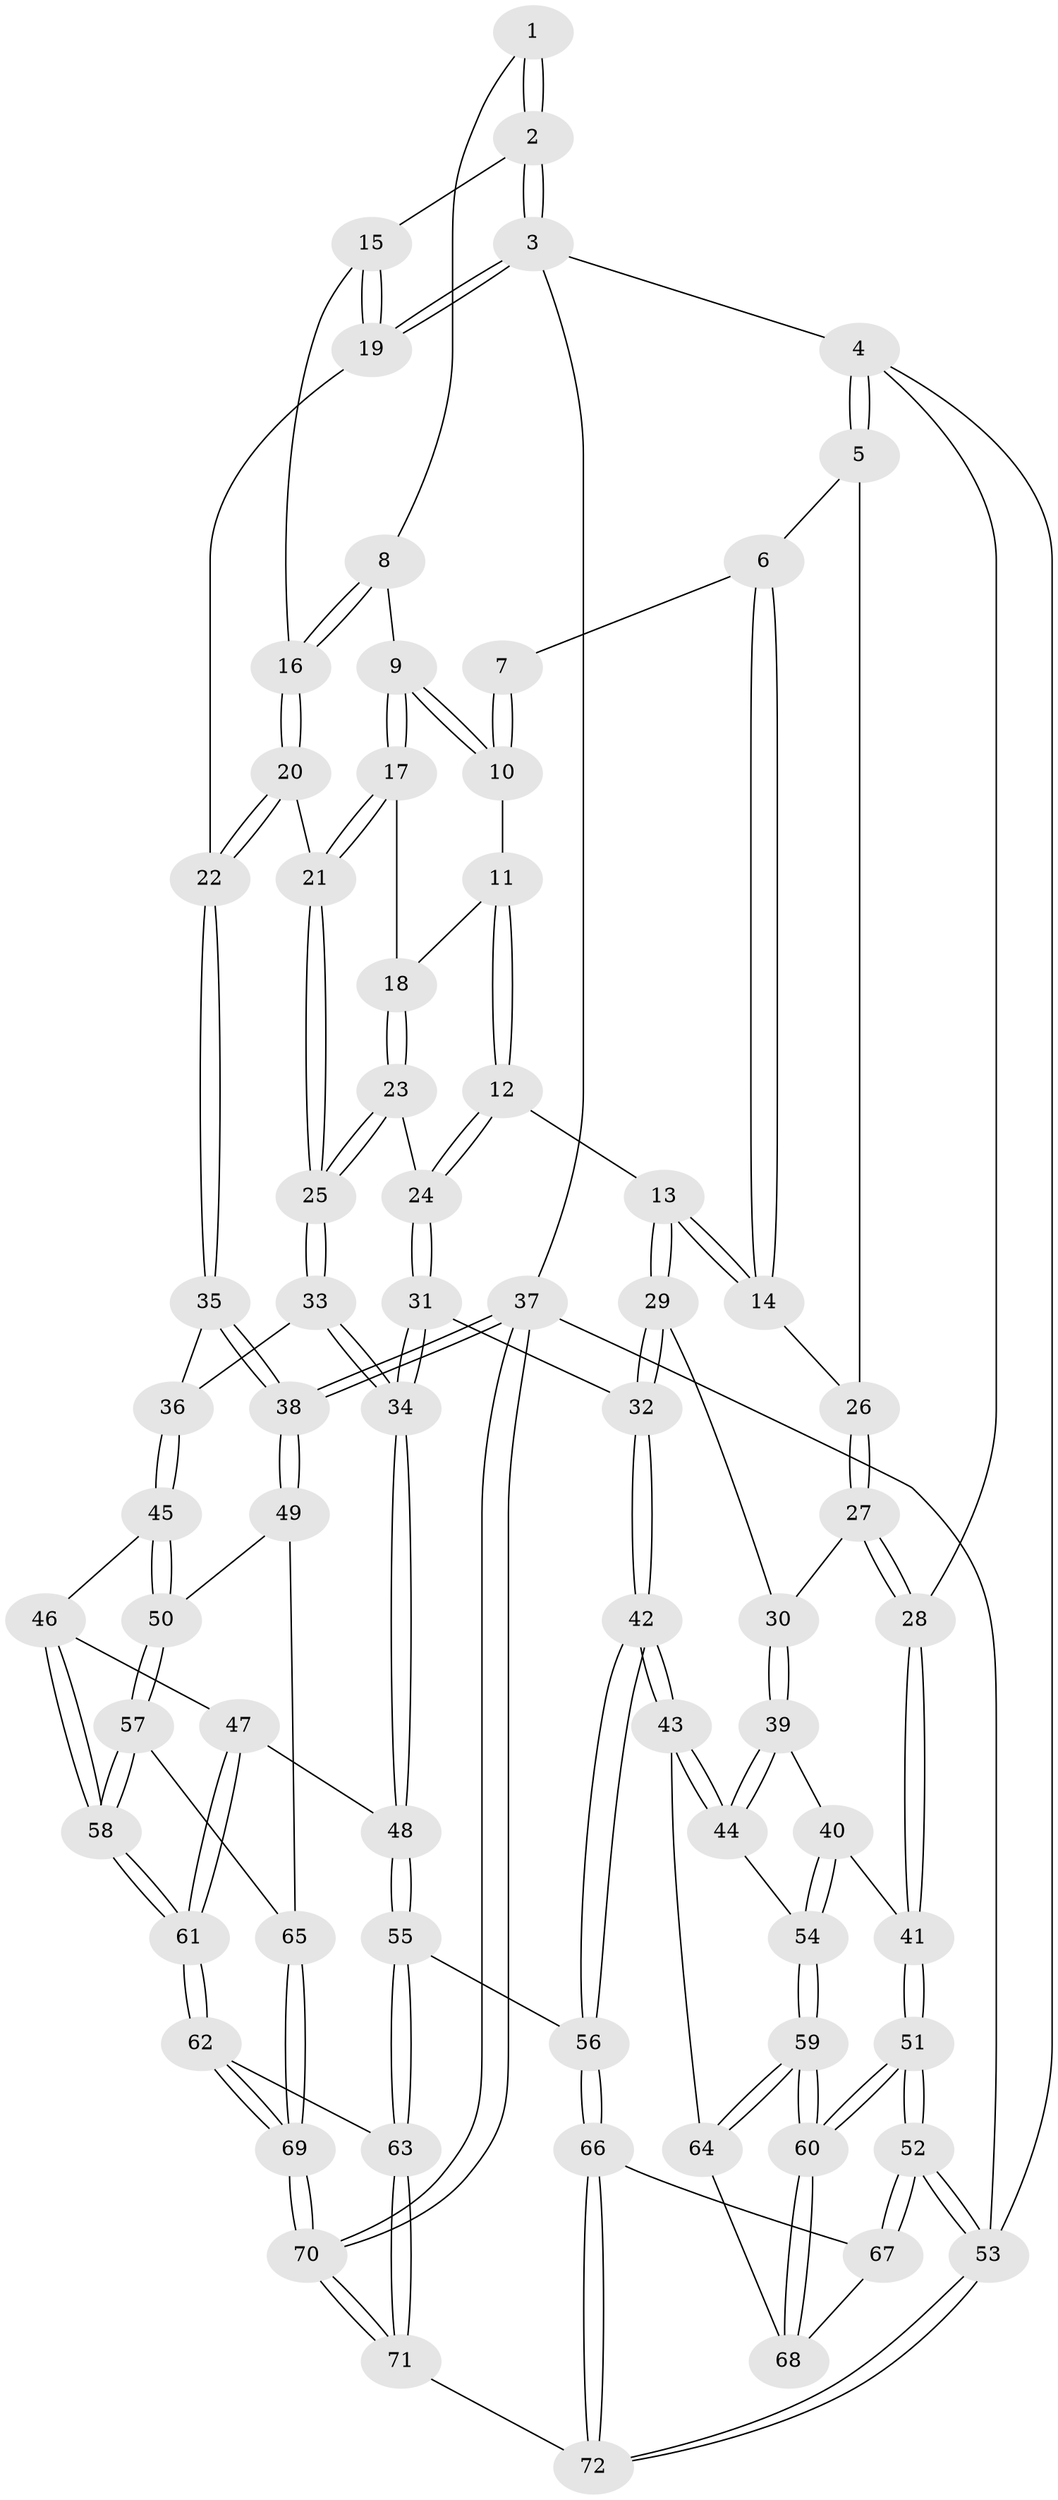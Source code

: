 // Generated by graph-tools (version 1.1) at 2025/00/03/09/25 05:00:48]
// undirected, 72 vertices, 177 edges
graph export_dot {
graph [start="1"]
  node [color=gray90,style=filled];
  1 [pos="+0.8487983967505528+0"];
  2 [pos="+1+0"];
  3 [pos="+1+0"];
  4 [pos="+0+0"];
  5 [pos="+0+0"];
  6 [pos="+0.29994943208677377+0"];
  7 [pos="+0.6141171982355078+0"];
  8 [pos="+0.804953280640186+0.07956269658268715"];
  9 [pos="+0.7564544281757964+0.11528900972589055"];
  10 [pos="+0.6107421781629879+0.018872727672374138"];
  11 [pos="+0.5848394452938257+0.07956514087746529"];
  12 [pos="+0.3827530949616868+0.14363780136982338"];
  13 [pos="+0.3607551488052773+0.14001604454087005"];
  14 [pos="+0.35457041681494805+0.11626984028498052"];
  15 [pos="+0.8826189375818921+0.12322640419153384"];
  16 [pos="+0.8782666233487241+0.1302786919911139"];
  17 [pos="+0.7468628411785513+0.142557252767701"];
  18 [pos="+0.6101217800610365+0.1530334643764437"];
  19 [pos="+1+0"];
  20 [pos="+0.894580696629463+0.15509672117557358"];
  21 [pos="+0.7638270135070828+0.31490067623918044"];
  22 [pos="+1+0.23466727598597545"];
  23 [pos="+0.604787098282259+0.21020000718389154"];
  24 [pos="+0.5226085785142928+0.24183834312311642"];
  25 [pos="+0.7563917123453081+0.3451010018786507"];
  26 [pos="+0.1481190298319862+0.09688932088818487"];
  27 [pos="+0.20948532431657116+0.33828812918654955"];
  28 [pos="+0+0.31899501431785676"];
  29 [pos="+0.23425292255557328+0.34239001145545633"];
  30 [pos="+0.2282276811634001+0.34286791857734367"];
  31 [pos="+0.5042015222168396+0.4506129555918005"];
  32 [pos="+0.3411343142589912+0.42428675743996347"];
  33 [pos="+0.7600515388300558+0.365126073116546"];
  34 [pos="+0.5226794029867609+0.46140747988601666"];
  35 [pos="+1+0.2828345467935697"];
  36 [pos="+0.8191955145176356+0.40610573951842843"];
  37 [pos="+1+1"];
  38 [pos="+1+0.6848375655035301"];
  39 [pos="+0.16246126304956418+0.5492291954106726"];
  40 [pos="+0.1267527225554576+0.5687254426511993"];
  41 [pos="+0+0.44850769690613473"];
  42 [pos="+0.29825652054152674+0.7089365164418218"];
  43 [pos="+0.26939377267415415+0.7076998084935048"];
  44 [pos="+0.23647802764415604+0.6883878093630835"];
  45 [pos="+0.8331529631973671+0.5033457770719955"];
  46 [pos="+0.770804980979068+0.5732441471100972"];
  47 [pos="+0.6394438342206348+0.6184837143697304"];
  48 [pos="+0.5242436747644182+0.4693207852295166"];
  49 [pos="+1+0.6558348547024322"];
  50 [pos="+0.8746158604549071+0.5497585028784601"];
  51 [pos="+0+0.760487280821292"];
  52 [pos="+0+1"];
  53 [pos="+0+1"];
  54 [pos="+0.055296613449313935+0.671624579968955"];
  55 [pos="+0.43180053727604956+0.7761448336242501"];
  56 [pos="+0.3934858563999748+0.7814254751131117"];
  57 [pos="+0.812589003867269+0.7500147330518037"];
  58 [pos="+0.7621453436919801+0.7500035336136582"];
  59 [pos="+0+0.7427058399098351"];
  60 [pos="+0+0.7583789727511219"];
  61 [pos="+0.6309592468158536+0.8101715100525193"];
  62 [pos="+0.6212942331316009+0.8224981619046337"];
  63 [pos="+0.6078378186025573+0.8332992713965213"];
  64 [pos="+0.23096358479137183+0.7413569099800904"];
  65 [pos="+0.8560697499583899+0.7640404623927747"];
  66 [pos="+0.2886011941124616+0.993075695475582"];
  67 [pos="+0.16847026697704295+0.8471237838942769"];
  68 [pos="+0.18392951187995554+0.7838803059745701"];
  69 [pos="+0.9202388471221042+0.9307204002424216"];
  70 [pos="+1+1"];
  71 [pos="+0.6347000012311373+1"];
  72 [pos="+0.24510202869735317+1"];
  1 -- 2;
  1 -- 2;
  1 -- 8;
  2 -- 3;
  2 -- 3;
  2 -- 15;
  3 -- 4;
  3 -- 19;
  3 -- 19;
  3 -- 37;
  4 -- 5;
  4 -- 5;
  4 -- 28;
  4 -- 53;
  5 -- 6;
  5 -- 26;
  6 -- 7;
  6 -- 14;
  6 -- 14;
  7 -- 10;
  7 -- 10;
  8 -- 9;
  8 -- 16;
  8 -- 16;
  9 -- 10;
  9 -- 10;
  9 -- 17;
  9 -- 17;
  10 -- 11;
  11 -- 12;
  11 -- 12;
  11 -- 18;
  12 -- 13;
  12 -- 24;
  12 -- 24;
  13 -- 14;
  13 -- 14;
  13 -- 29;
  13 -- 29;
  14 -- 26;
  15 -- 16;
  15 -- 19;
  15 -- 19;
  16 -- 20;
  16 -- 20;
  17 -- 18;
  17 -- 21;
  17 -- 21;
  18 -- 23;
  18 -- 23;
  19 -- 22;
  20 -- 21;
  20 -- 22;
  20 -- 22;
  21 -- 25;
  21 -- 25;
  22 -- 35;
  22 -- 35;
  23 -- 24;
  23 -- 25;
  23 -- 25;
  24 -- 31;
  24 -- 31;
  25 -- 33;
  25 -- 33;
  26 -- 27;
  26 -- 27;
  27 -- 28;
  27 -- 28;
  27 -- 30;
  28 -- 41;
  28 -- 41;
  29 -- 30;
  29 -- 32;
  29 -- 32;
  30 -- 39;
  30 -- 39;
  31 -- 32;
  31 -- 34;
  31 -- 34;
  32 -- 42;
  32 -- 42;
  33 -- 34;
  33 -- 34;
  33 -- 36;
  34 -- 48;
  34 -- 48;
  35 -- 36;
  35 -- 38;
  35 -- 38;
  36 -- 45;
  36 -- 45;
  37 -- 38;
  37 -- 38;
  37 -- 70;
  37 -- 70;
  37 -- 53;
  38 -- 49;
  38 -- 49;
  39 -- 40;
  39 -- 44;
  39 -- 44;
  40 -- 41;
  40 -- 54;
  40 -- 54;
  41 -- 51;
  41 -- 51;
  42 -- 43;
  42 -- 43;
  42 -- 56;
  42 -- 56;
  43 -- 44;
  43 -- 44;
  43 -- 64;
  44 -- 54;
  45 -- 46;
  45 -- 50;
  45 -- 50;
  46 -- 47;
  46 -- 58;
  46 -- 58;
  47 -- 48;
  47 -- 61;
  47 -- 61;
  48 -- 55;
  48 -- 55;
  49 -- 50;
  49 -- 65;
  50 -- 57;
  50 -- 57;
  51 -- 52;
  51 -- 52;
  51 -- 60;
  51 -- 60;
  52 -- 53;
  52 -- 53;
  52 -- 67;
  52 -- 67;
  53 -- 72;
  53 -- 72;
  54 -- 59;
  54 -- 59;
  55 -- 56;
  55 -- 63;
  55 -- 63;
  56 -- 66;
  56 -- 66;
  57 -- 58;
  57 -- 58;
  57 -- 65;
  58 -- 61;
  58 -- 61;
  59 -- 60;
  59 -- 60;
  59 -- 64;
  59 -- 64;
  60 -- 68;
  60 -- 68;
  61 -- 62;
  61 -- 62;
  62 -- 63;
  62 -- 69;
  62 -- 69;
  63 -- 71;
  63 -- 71;
  64 -- 68;
  65 -- 69;
  65 -- 69;
  66 -- 67;
  66 -- 72;
  66 -- 72;
  67 -- 68;
  69 -- 70;
  69 -- 70;
  70 -- 71;
  70 -- 71;
  71 -- 72;
}
